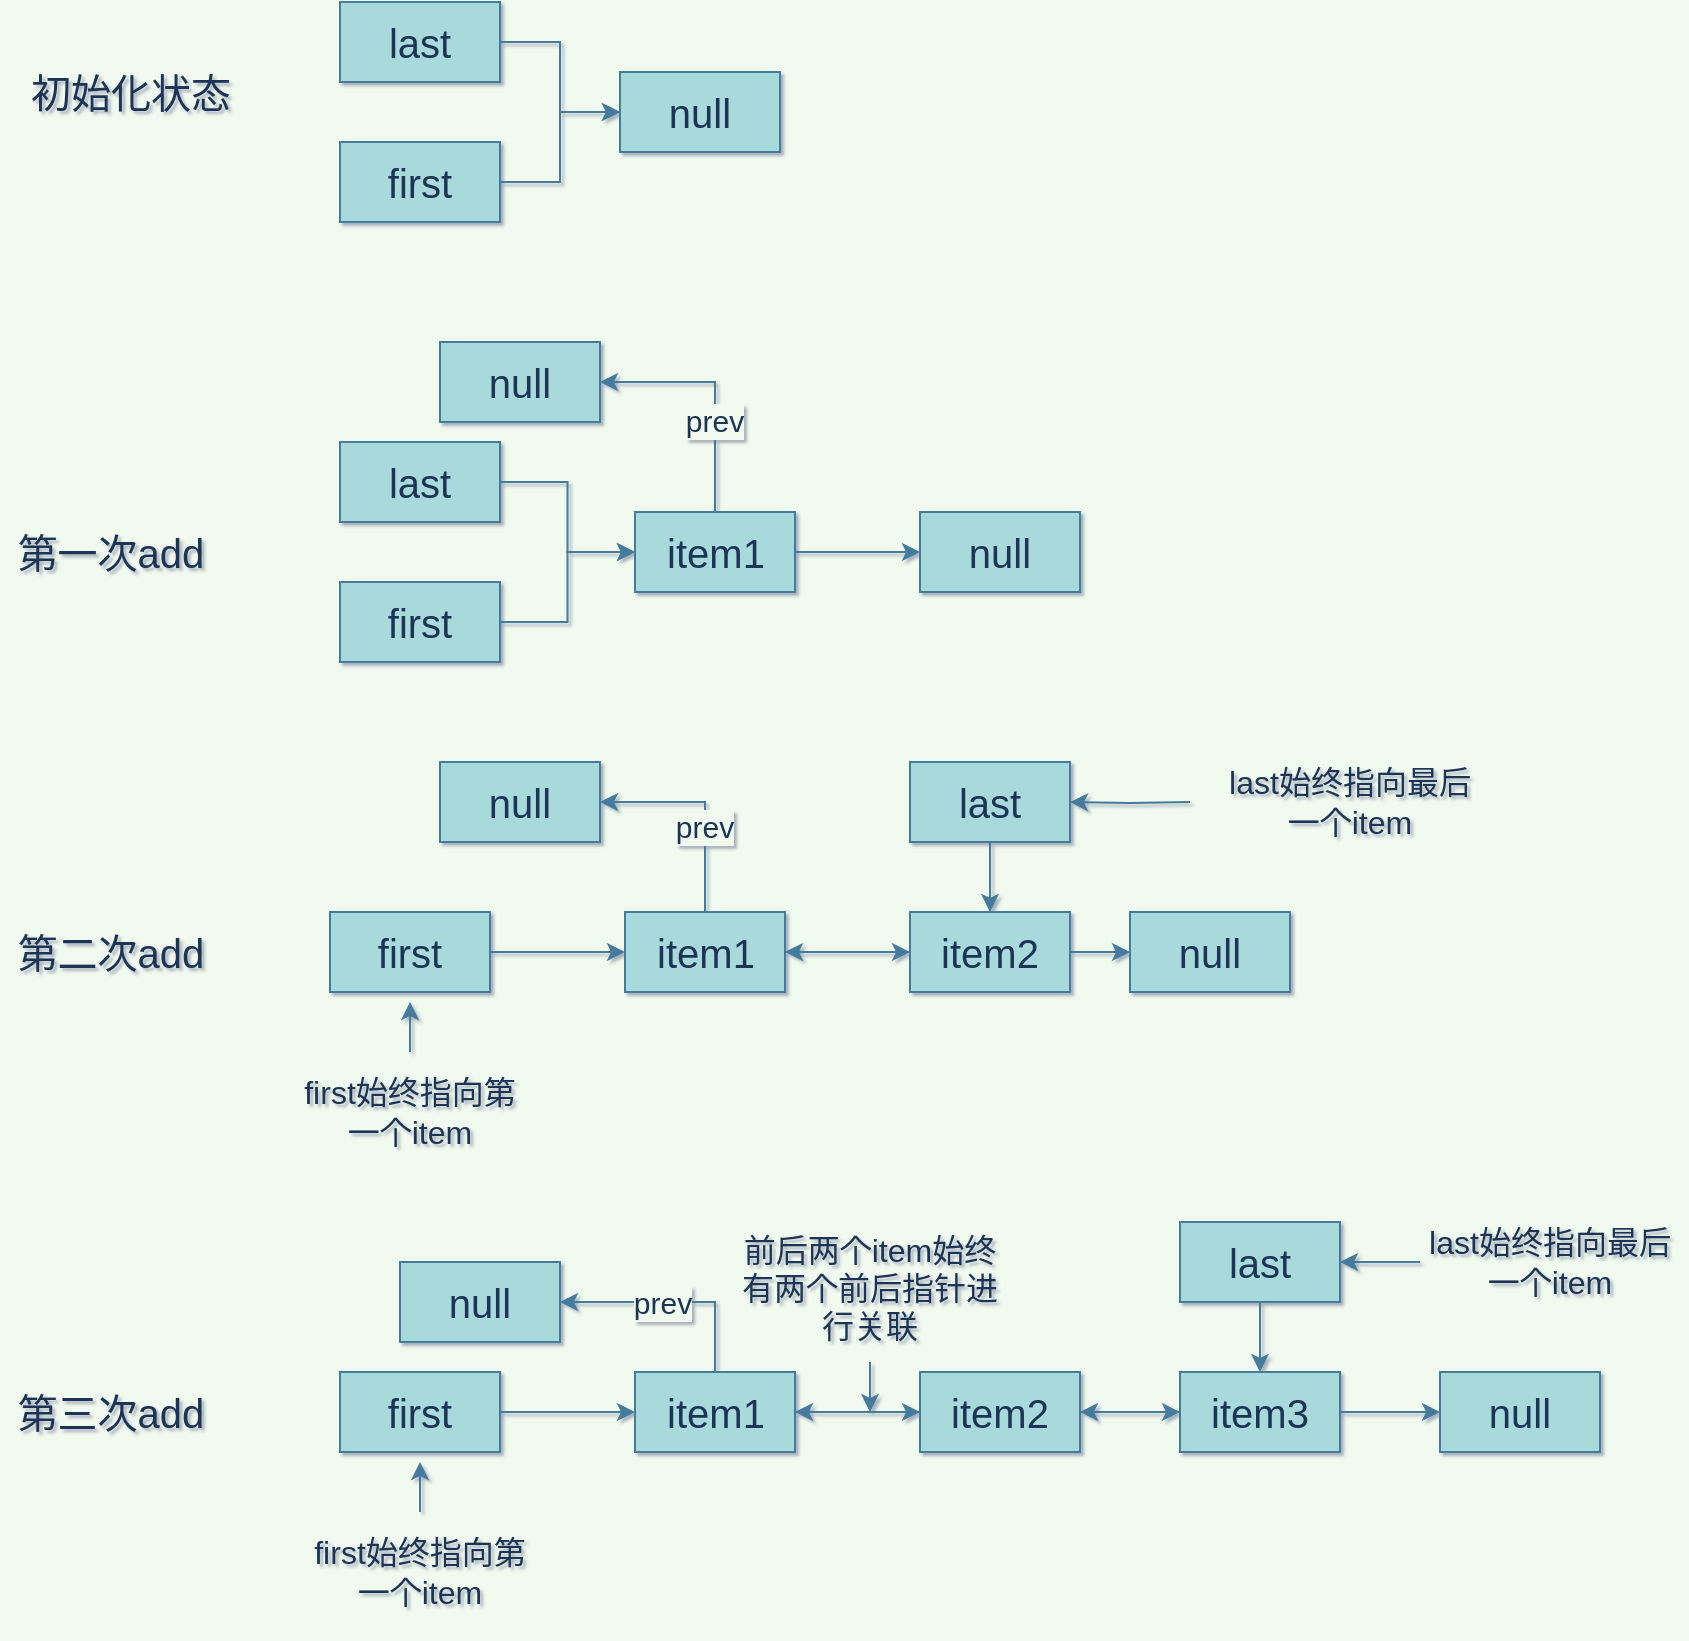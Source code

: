<mxfile version="14.8.3" type="github">
  <diagram id="LuEFq61cO-n1kXfEaJ6O" name="第 1 页">
    <mxGraphModel dx="314" dy="759" grid="1" gridSize="10" guides="0" tooltips="1" connect="1" arrows="1" fold="1" page="1" pageScale="1" pageWidth="1169" pageHeight="827" background="#F1FAEE" math="0" shadow="1">
      <root>
        <mxCell id="0" />
        <mxCell id="1" parent="0" />
        <mxCell id="Yoqt3DE9C4BGM61HBSXO-6" value="" style="edgeStyle=orthogonalEdgeStyle;rounded=0;orthogonalLoop=1;jettySize=auto;html=1;fontSize=20;labelBackgroundColor=#F1FAEE;strokeColor=#457B9D;fontColor=#1D3557;" parent="1" source="2dosrsQ8BAb8n0f18XwJ-1" target="Yoqt3DE9C4BGM61HBSXO-5" edge="1">
          <mxGeometry relative="1" as="geometry" />
        </mxCell>
        <mxCell id="2dosrsQ8BAb8n0f18XwJ-1" value="&lt;span style=&quot;font-size: 20px;&quot;&gt;last&lt;/span&gt;" style="rounded=0;whiteSpace=wrap;html=1;fontSize=20;fontStyle=0;fillColor=#A8DADC;strokeColor=#457B9D;fontColor=#1D3557;" parent="1" vertex="1">
          <mxGeometry x="1880" y="40" width="80" height="40" as="geometry" />
        </mxCell>
        <mxCell id="Yoqt3DE9C4BGM61HBSXO-20" value="" style="edgeStyle=orthogonalEdgeStyle;rounded=0;orthogonalLoop=1;jettySize=auto;html=1;fontSize=20;labelBackgroundColor=#F1FAEE;strokeColor=#457B9D;fontColor=#1D3557;" parent="1" source="Yoqt3DE9C4BGM61HBSXO-1" target="Yoqt3DE9C4BGM61HBSXO-5" edge="1">
          <mxGeometry relative="1" as="geometry" />
        </mxCell>
        <mxCell id="Yoqt3DE9C4BGM61HBSXO-1" value="&lt;span style=&quot;font-size: 20px&quot;&gt;first&lt;/span&gt;" style="rounded=0;whiteSpace=wrap;html=1;fontSize=20;fontStyle=0;fillColor=#A8DADC;strokeColor=#457B9D;fontColor=#1D3557;" parent="1" vertex="1">
          <mxGeometry x="1880" y="110" width="80" height="40" as="geometry" />
        </mxCell>
        <mxCell id="Yoqt3DE9C4BGM61HBSXO-5" value="null" style="whiteSpace=wrap;html=1;rounded=0;fontSize=20;fontStyle=0;fillColor=#A8DADC;strokeColor=#457B9D;fontColor=#1D3557;" parent="1" vertex="1">
          <mxGeometry x="2020" y="75" width="80" height="40" as="geometry" />
        </mxCell>
        <mxCell id="Yoqt3DE9C4BGM61HBSXO-9" value="" style="edgeStyle=orthogonalEdgeStyle;rounded=0;orthogonalLoop=1;jettySize=auto;html=1;fontSize=20;labelBackgroundColor=#F1FAEE;strokeColor=#457B9D;fontColor=#1D3557;" parent="1" source="Yoqt3DE9C4BGM61HBSXO-10" target="Yoqt3DE9C4BGM61HBSXO-14" edge="1">
          <mxGeometry relative="1" as="geometry" />
        </mxCell>
        <mxCell id="Yoqt3DE9C4BGM61HBSXO-10" value="&lt;span style=&quot;font-size: 20px;&quot;&gt;last&lt;/span&gt;" style="rounded=0;whiteSpace=wrap;html=1;fontSize=20;fontStyle=0;fillColor=#A8DADC;strokeColor=#457B9D;fontColor=#1D3557;" parent="1" vertex="1">
          <mxGeometry x="1880" y="260" width="80" height="40" as="geometry" />
        </mxCell>
        <mxCell id="Yoqt3DE9C4BGM61HBSXO-19" value="" style="edgeStyle=orthogonalEdgeStyle;rounded=0;orthogonalLoop=1;jettySize=auto;html=1;fontSize=20;labelBackgroundColor=#F1FAEE;strokeColor=#457B9D;fontColor=#1D3557;" parent="1" source="Yoqt3DE9C4BGM61HBSXO-12" target="Yoqt3DE9C4BGM61HBSXO-14" edge="1">
          <mxGeometry relative="1" as="geometry" />
        </mxCell>
        <mxCell id="Yoqt3DE9C4BGM61HBSXO-12" value="&lt;span style=&quot;font-size: 20px&quot;&gt;first&lt;/span&gt;" style="rounded=0;whiteSpace=wrap;html=1;fontSize=20;fontStyle=0;fillColor=#A8DADC;strokeColor=#457B9D;fontColor=#1D3557;" parent="1" vertex="1">
          <mxGeometry x="1880" y="330" width="80" height="40" as="geometry" />
        </mxCell>
        <mxCell id="Yoqt3DE9C4BGM61HBSXO-18" value="" style="edgeStyle=orthogonalEdgeStyle;rounded=0;orthogonalLoop=1;jettySize=auto;html=1;fontSize=20;labelBackgroundColor=#F1FAEE;strokeColor=#457B9D;fontColor=#1D3557;" parent="1" source="Yoqt3DE9C4BGM61HBSXO-14" target="Yoqt3DE9C4BGM61HBSXO-16" edge="1">
          <mxGeometry relative="1" as="geometry" />
        </mxCell>
        <mxCell id="eI5mco8VpPCdoCaCS1dY-46" style="edgeStyle=orthogonalEdgeStyle;rounded=0;orthogonalLoop=1;jettySize=auto;html=1;exitX=0.5;exitY=0;exitDx=0;exitDy=0;entryX=1;entryY=0.5;entryDx=0;entryDy=0;fontSize=15;labelBackgroundColor=#F1FAEE;strokeColor=#457B9D;fontColor=#1D3557;" parent="1" source="Yoqt3DE9C4BGM61HBSXO-14" target="eI5mco8VpPCdoCaCS1dY-43" edge="1">
          <mxGeometry relative="1" as="geometry" />
        </mxCell>
        <mxCell id="eI5mco8VpPCdoCaCS1dY-47" value="prev" style="edgeLabel;html=1;align=center;verticalAlign=middle;resizable=0;points=[];fontSize=15;labelBackgroundColor=#F1FAEE;fontColor=#1D3557;" parent="eI5mco8VpPCdoCaCS1dY-46" vertex="1" connectable="0">
          <mxGeometry x="-0.242" y="1" relative="1" as="geometry">
            <mxPoint as="offset" />
          </mxGeometry>
        </mxCell>
        <mxCell id="Yoqt3DE9C4BGM61HBSXO-14" value="item1" style="whiteSpace=wrap;html=1;rounded=0;fontSize=20;fontStyle=0;fillColor=#A8DADC;strokeColor=#457B9D;fontColor=#1D3557;" parent="1" vertex="1">
          <mxGeometry x="2027.5" y="295" width="80" height="40" as="geometry" />
        </mxCell>
        <mxCell id="Yoqt3DE9C4BGM61HBSXO-16" value="null" style="rounded=0;whiteSpace=wrap;html=1;fontSize=20;fontStyle=0;fillColor=#A8DADC;strokeColor=#457B9D;fontColor=#1D3557;" parent="1" vertex="1">
          <mxGeometry x="2170" y="295" width="80" height="40" as="geometry" />
        </mxCell>
        <mxCell id="eI5mco8VpPCdoCaCS1dY-1" value="" style="edgeStyle=orthogonalEdgeStyle;rounded=0;orthogonalLoop=1;jettySize=auto;html=1;fontSize=20;labelBackgroundColor=#F1FAEE;strokeColor=#457B9D;fontColor=#1D3557;" parent="1" source="eI5mco8VpPCdoCaCS1dY-2" target="eI5mco8VpPCdoCaCS1dY-10" edge="1">
          <mxGeometry relative="1" as="geometry" />
        </mxCell>
        <mxCell id="eI5mco8VpPCdoCaCS1dY-2" value="&lt;span style=&quot;font-size: 20px;&quot;&gt;last&lt;/span&gt;" style="rounded=0;whiteSpace=wrap;html=1;fontSize=20;fontStyle=0;fillColor=#A8DADC;strokeColor=#457B9D;fontColor=#1D3557;" parent="1" vertex="1">
          <mxGeometry x="2165" y="420" width="80" height="40" as="geometry" />
        </mxCell>
        <mxCell id="eI5mco8VpPCdoCaCS1dY-3" value="" style="edgeStyle=orthogonalEdgeStyle;rounded=0;orthogonalLoop=1;jettySize=auto;html=1;fontSize=20;labelBackgroundColor=#F1FAEE;strokeColor=#457B9D;fontColor=#1D3557;" parent="1" source="eI5mco8VpPCdoCaCS1dY-4" target="eI5mco8VpPCdoCaCS1dY-7" edge="1">
          <mxGeometry relative="1" as="geometry" />
        </mxCell>
        <mxCell id="eI5mco8VpPCdoCaCS1dY-4" value="&lt;span style=&quot;font-size: 20px&quot;&gt;first&lt;/span&gt;" style="rounded=0;whiteSpace=wrap;html=1;fontSize=20;fontStyle=0;fillColor=#A8DADC;strokeColor=#457B9D;fontColor=#1D3557;" parent="1" vertex="1">
          <mxGeometry x="1875" y="495" width="80" height="40" as="geometry" />
        </mxCell>
        <mxCell id="eI5mco8VpPCdoCaCS1dY-5" value="第二次add" style="text;html=1;align=center;verticalAlign=middle;resizable=0;points=[];autosize=1;strokeColor=none;fontSize=20;fontColor=#1D3557;" parent="1" vertex="1">
          <mxGeometry x="1710" y="500" width="110" height="30" as="geometry" />
        </mxCell>
        <mxCell id="eI5mco8VpPCdoCaCS1dY-6" value="" style="edgeStyle=orthogonalEdgeStyle;rounded=0;orthogonalLoop=1;jettySize=auto;html=1;fontSize=20;labelBackgroundColor=#F1FAEE;strokeColor=#457B9D;fontColor=#1D3557;" parent="1" source="eI5mco8VpPCdoCaCS1dY-7" edge="1">
          <mxGeometry relative="1" as="geometry">
            <mxPoint x="2165" y="515" as="targetPoint" />
          </mxGeometry>
        </mxCell>
        <mxCell id="eI5mco8VpPCdoCaCS1dY-63" style="edgeStyle=orthogonalEdgeStyle;rounded=0;orthogonalLoop=1;jettySize=auto;html=1;exitX=0.5;exitY=0;exitDx=0;exitDy=0;entryX=1;entryY=0.5;entryDx=0;entryDy=0;labelBackgroundColor=#F1FAEE;strokeColor=#457B9D;fontColor=#1D3557;" parent="1" source="eI5mco8VpPCdoCaCS1dY-7" target="eI5mco8VpPCdoCaCS1dY-62" edge="1">
          <mxGeometry relative="1" as="geometry" />
        </mxCell>
        <mxCell id="eI5mco8VpPCdoCaCS1dY-64" value="prev" style="edgeLabel;html=1;align=center;verticalAlign=middle;resizable=0;points=[];fontSize=15;labelBackgroundColor=#F1FAEE;fontColor=#1D3557;" parent="eI5mco8VpPCdoCaCS1dY-63" vertex="1" connectable="0">
          <mxGeometry x="-0.193" y="1" relative="1" as="geometry">
            <mxPoint as="offset" />
          </mxGeometry>
        </mxCell>
        <mxCell id="eI5mco8VpPCdoCaCS1dY-7" value="item1" style="whiteSpace=wrap;html=1;rounded=0;fontSize=20;fontStyle=0;fillColor=#A8DADC;strokeColor=#457B9D;fontColor=#1D3557;" parent="1" vertex="1">
          <mxGeometry x="2022.5" y="495" width="80" height="40" as="geometry" />
        </mxCell>
        <mxCell id="eI5mco8VpPCdoCaCS1dY-8" value="" style="edgeStyle=orthogonalEdgeStyle;rounded=0;orthogonalLoop=1;jettySize=auto;html=1;fontSize=20;labelBackgroundColor=#F1FAEE;strokeColor=#457B9D;fontColor=#1D3557;" parent="1" source="eI5mco8VpPCdoCaCS1dY-10" target="eI5mco8VpPCdoCaCS1dY-7" edge="1">
          <mxGeometry relative="1" as="geometry" />
        </mxCell>
        <mxCell id="eI5mco8VpPCdoCaCS1dY-9" value="" style="edgeStyle=orthogonalEdgeStyle;rounded=0;orthogonalLoop=1;jettySize=auto;html=1;fontSize=20;labelBackgroundColor=#F1FAEE;strokeColor=#457B9D;fontColor=#1D3557;" parent="1" source="eI5mco8VpPCdoCaCS1dY-10" target="eI5mco8VpPCdoCaCS1dY-11" edge="1">
          <mxGeometry relative="1" as="geometry" />
        </mxCell>
        <mxCell id="eI5mco8VpPCdoCaCS1dY-10" value="item2" style="whiteSpace=wrap;html=1;rounded=0;fontSize=20;fontStyle=0;fillColor=#A8DADC;strokeColor=#457B9D;fontColor=#1D3557;" parent="1" vertex="1">
          <mxGeometry x="2165" y="495" width="80" height="40" as="geometry" />
        </mxCell>
        <mxCell id="eI5mco8VpPCdoCaCS1dY-11" value="null" style="rounded=0;whiteSpace=wrap;html=1;fontSize=20;fontStyle=0;fillColor=#A8DADC;strokeColor=#457B9D;fontColor=#1D3557;" parent="1" vertex="1">
          <mxGeometry x="2275" y="495" width="80" height="40" as="geometry" />
        </mxCell>
        <mxCell id="eI5mco8VpPCdoCaCS1dY-12" value="" style="edgeStyle=orthogonalEdgeStyle;rounded=0;orthogonalLoop=1;jettySize=auto;html=1;labelBackgroundColor=#F1FAEE;strokeColor=#457B9D;fontColor=#1D3557;" parent="1" target="eI5mco8VpPCdoCaCS1dY-2" edge="1">
          <mxGeometry relative="1" as="geometry">
            <mxPoint x="2305" y="440" as="sourcePoint" />
          </mxGeometry>
        </mxCell>
        <mxCell id="eI5mco8VpPCdoCaCS1dY-13" value="&lt;font style=&quot;font-size: 16px&quot;&gt;last始终指向最后一个item&lt;/font&gt;" style="text;html=1;strokeColor=none;fillColor=none;align=center;verticalAlign=middle;whiteSpace=wrap;rounded=0;fontColor=#1D3557;" parent="1" vertex="1">
          <mxGeometry x="2320" y="410" width="130" height="60" as="geometry" />
        </mxCell>
        <mxCell id="eI5mco8VpPCdoCaCS1dY-14" style="edgeStyle=orthogonalEdgeStyle;rounded=0;orthogonalLoop=1;jettySize=auto;html=1;exitX=0.5;exitY=0;exitDx=0;exitDy=0;labelBackgroundColor=#F1FAEE;strokeColor=#457B9D;fontColor=#1D3557;" parent="1" source="eI5mco8VpPCdoCaCS1dY-15" edge="1">
          <mxGeometry relative="1" as="geometry">
            <mxPoint x="1915" y="540" as="targetPoint" />
          </mxGeometry>
        </mxCell>
        <mxCell id="eI5mco8VpPCdoCaCS1dY-15" value="&lt;font style=&quot;font-size: 16px&quot;&gt;first始终指向第&lt;br&gt;一个item&lt;/font&gt;" style="text;html=1;strokeColor=none;fillColor=none;align=center;verticalAlign=middle;whiteSpace=wrap;rounded=0;fontColor=#1D3557;" parent="1" vertex="1">
          <mxGeometry x="1850" y="565" width="130" height="60" as="geometry" />
        </mxCell>
        <mxCell id="eI5mco8VpPCdoCaCS1dY-16" value="" style="edgeStyle=orthogonalEdgeStyle;rounded=0;orthogonalLoop=1;jettySize=auto;html=1;fontSize=20;entryX=0.5;entryY=0;entryDx=0;entryDy=0;labelBackgroundColor=#F1FAEE;strokeColor=#457B9D;fontColor=#1D3557;" parent="1" source="eI5mco8VpPCdoCaCS1dY-17" target="eI5mco8VpPCdoCaCS1dY-28" edge="1">
          <mxGeometry relative="1" as="geometry" />
        </mxCell>
        <mxCell id="eI5mco8VpPCdoCaCS1dY-17" value="&lt;span style=&quot;font-size: 20px;&quot;&gt;last&lt;/span&gt;" style="rounded=0;whiteSpace=wrap;html=1;fontSize=20;fontStyle=0;fillColor=#A8DADC;strokeColor=#457B9D;fontColor=#1D3557;" parent="1" vertex="1">
          <mxGeometry x="2300" y="650" width="80" height="40" as="geometry" />
        </mxCell>
        <mxCell id="eI5mco8VpPCdoCaCS1dY-18" value="" style="edgeStyle=orthogonalEdgeStyle;rounded=0;orthogonalLoop=1;jettySize=auto;html=1;fontSize=20;labelBackgroundColor=#F1FAEE;strokeColor=#457B9D;fontColor=#1D3557;" parent="1" source="eI5mco8VpPCdoCaCS1dY-19" target="eI5mco8VpPCdoCaCS1dY-22" edge="1">
          <mxGeometry relative="1" as="geometry" />
        </mxCell>
        <mxCell id="eI5mco8VpPCdoCaCS1dY-19" value="&lt;span style=&quot;font-size: 20px&quot;&gt;first&lt;/span&gt;" style="rounded=0;whiteSpace=wrap;html=1;fontSize=20;fontStyle=0;fillColor=#A8DADC;strokeColor=#457B9D;fontColor=#1D3557;" parent="1" vertex="1">
          <mxGeometry x="1880" y="725" width="80" height="40" as="geometry" />
        </mxCell>
        <mxCell id="eI5mco8VpPCdoCaCS1dY-20" value="第三次add" style="text;html=1;align=center;verticalAlign=middle;resizable=0;points=[];autosize=1;strokeColor=none;fontSize=20;fontColor=#1D3557;" parent="1" vertex="1">
          <mxGeometry x="1710" y="730" width="110" height="30" as="geometry" />
        </mxCell>
        <mxCell id="eI5mco8VpPCdoCaCS1dY-21" value="" style="edgeStyle=orthogonalEdgeStyle;rounded=0;orthogonalLoop=1;jettySize=auto;html=1;fontSize=20;labelBackgroundColor=#F1FAEE;strokeColor=#457B9D;fontColor=#1D3557;" parent="1" source="eI5mco8VpPCdoCaCS1dY-22" edge="1">
          <mxGeometry relative="1" as="geometry">
            <mxPoint x="2170" y="745" as="targetPoint" />
          </mxGeometry>
        </mxCell>
        <mxCell id="eI5mco8VpPCdoCaCS1dY-40" style="edgeStyle=orthogonalEdgeStyle;rounded=0;orthogonalLoop=1;jettySize=auto;html=1;exitX=0.5;exitY=0;exitDx=0;exitDy=0;entryX=1;entryY=0.5;entryDx=0;entryDy=0;labelBackgroundColor=#F1FAEE;strokeColor=#457B9D;fontColor=#1D3557;" parent="1" source="eI5mco8VpPCdoCaCS1dY-22" target="eI5mco8VpPCdoCaCS1dY-37" edge="1">
          <mxGeometry relative="1" as="geometry" />
        </mxCell>
        <mxCell id="eI5mco8VpPCdoCaCS1dY-41" value="prev" style="edgeLabel;html=1;align=center;verticalAlign=middle;resizable=0;points=[];fontSize=15;labelBackgroundColor=#F1FAEE;fontColor=#1D3557;" parent="eI5mco8VpPCdoCaCS1dY-40" vertex="1" connectable="0">
          <mxGeometry x="0.673" relative="1" as="geometry">
            <mxPoint x="32" as="offset" />
          </mxGeometry>
        </mxCell>
        <mxCell id="eI5mco8VpPCdoCaCS1dY-22" value="item1" style="whiteSpace=wrap;html=1;rounded=0;fontSize=20;fontStyle=0;fillColor=#A8DADC;strokeColor=#457B9D;fontColor=#1D3557;" parent="1" vertex="1">
          <mxGeometry x="2027.5" y="725" width="80" height="40" as="geometry" />
        </mxCell>
        <mxCell id="eI5mco8VpPCdoCaCS1dY-23" value="" style="edgeStyle=orthogonalEdgeStyle;rounded=0;orthogonalLoop=1;jettySize=auto;html=1;fontSize=20;labelBackgroundColor=#F1FAEE;strokeColor=#457B9D;fontColor=#1D3557;" parent="1" source="eI5mco8VpPCdoCaCS1dY-25" target="eI5mco8VpPCdoCaCS1dY-22" edge="1">
          <mxGeometry relative="1" as="geometry" />
        </mxCell>
        <mxCell id="eI5mco8VpPCdoCaCS1dY-24" value="" style="edgeStyle=orthogonalEdgeStyle;rounded=0;orthogonalLoop=1;jettySize=auto;html=1;fontSize=20;labelBackgroundColor=#F1FAEE;strokeColor=#457B9D;fontColor=#1D3557;" parent="1" source="eI5mco8VpPCdoCaCS1dY-25" target="eI5mco8VpPCdoCaCS1dY-28" edge="1">
          <mxGeometry relative="1" as="geometry" />
        </mxCell>
        <mxCell id="eI5mco8VpPCdoCaCS1dY-25" value="item2" style="whiteSpace=wrap;html=1;rounded=0;fontSize=20;fontStyle=0;fillColor=#A8DADC;strokeColor=#457B9D;fontColor=#1D3557;" parent="1" vertex="1">
          <mxGeometry x="2170" y="725" width="80" height="40" as="geometry" />
        </mxCell>
        <mxCell id="eI5mco8VpPCdoCaCS1dY-26" style="edgeStyle=orthogonalEdgeStyle;rounded=0;orthogonalLoop=1;jettySize=auto;html=1;entryX=1;entryY=0.5;entryDx=0;entryDy=0;labelBackgroundColor=#F1FAEE;strokeColor=#457B9D;fontColor=#1D3557;" parent="1" source="eI5mco8VpPCdoCaCS1dY-28" target="eI5mco8VpPCdoCaCS1dY-25" edge="1">
          <mxGeometry relative="1" as="geometry" />
        </mxCell>
        <mxCell id="eI5mco8VpPCdoCaCS1dY-27" style="edgeStyle=orthogonalEdgeStyle;rounded=0;orthogonalLoop=1;jettySize=auto;html=1;exitX=1;exitY=0.5;exitDx=0;exitDy=0;entryX=0;entryY=0.5;entryDx=0;entryDy=0;labelBackgroundColor=#F1FAEE;strokeColor=#457B9D;fontColor=#1D3557;" parent="1" source="eI5mco8VpPCdoCaCS1dY-28" target="eI5mco8VpPCdoCaCS1dY-32" edge="1">
          <mxGeometry relative="1" as="geometry" />
        </mxCell>
        <mxCell id="eI5mco8VpPCdoCaCS1dY-28" value="item3" style="rounded=0;whiteSpace=wrap;html=1;fontSize=20;fontStyle=0;fillColor=#A8DADC;strokeColor=#457B9D;fontColor=#1D3557;" parent="1" vertex="1">
          <mxGeometry x="2300" y="725" width="80" height="40" as="geometry" />
        </mxCell>
        <mxCell id="eI5mco8VpPCdoCaCS1dY-29" style="edgeStyle=orthogonalEdgeStyle;rounded=0;orthogonalLoop=1;jettySize=auto;html=1;exitX=0.5;exitY=0;exitDx=0;exitDy=0;labelBackgroundColor=#F1FAEE;strokeColor=#457B9D;fontColor=#1D3557;" parent="1" edge="1">
          <mxGeometry relative="1" as="geometry">
            <mxPoint x="1920" y="770" as="targetPoint" />
            <mxPoint x="1920" y="795" as="sourcePoint" />
          </mxGeometry>
        </mxCell>
        <mxCell id="eI5mco8VpPCdoCaCS1dY-30" style="edgeStyle=orthogonalEdgeStyle;rounded=0;orthogonalLoop=1;jettySize=auto;html=1;exitX=0;exitY=0.5;exitDx=0;exitDy=0;entryX=1;entryY=0.5;entryDx=0;entryDy=0;labelBackgroundColor=#F1FAEE;strokeColor=#457B9D;fontColor=#1D3557;" parent="1" source="eI5mco8VpPCdoCaCS1dY-31" target="eI5mco8VpPCdoCaCS1dY-17" edge="1">
          <mxGeometry relative="1" as="geometry" />
        </mxCell>
        <mxCell id="eI5mco8VpPCdoCaCS1dY-31" value="&lt;font style=&quot;font-size: 16px&quot;&gt;last始终指向最后一个item&lt;/font&gt;" style="text;html=1;strokeColor=none;fillColor=none;align=center;verticalAlign=middle;whiteSpace=wrap;rounded=0;fontColor=#1D3557;" parent="1" vertex="1">
          <mxGeometry x="2420" y="640" width="130" height="60" as="geometry" />
        </mxCell>
        <mxCell id="eI5mco8VpPCdoCaCS1dY-32" value="null" style="rounded=0;whiteSpace=wrap;html=1;fontSize=20;fontStyle=0;fillColor=#A8DADC;strokeColor=#457B9D;fontColor=#1D3557;" parent="1" vertex="1">
          <mxGeometry x="2430" y="725" width="80" height="40" as="geometry" />
        </mxCell>
        <mxCell id="eI5mco8VpPCdoCaCS1dY-33" style="edgeStyle=orthogonalEdgeStyle;rounded=0;orthogonalLoop=1;jettySize=auto;html=1;exitX=0.5;exitY=1;exitDx=0;exitDy=0;labelBackgroundColor=#F1FAEE;strokeColor=#457B9D;fontColor=#1D3557;" parent="1" source="eI5mco8VpPCdoCaCS1dY-34" edge="1">
          <mxGeometry relative="1" as="geometry">
            <mxPoint x="2145" y="745" as="targetPoint" />
          </mxGeometry>
        </mxCell>
        <mxCell id="eI5mco8VpPCdoCaCS1dY-34" value="&lt;span style=&quot;font-size: 16px&quot;&gt;前后两个item始终有两个前后指针进行关联&lt;/span&gt;" style="text;html=1;strokeColor=none;fillColor=none;align=center;verticalAlign=middle;whiteSpace=wrap;rounded=0;fontColor=#1D3557;" parent="1" vertex="1">
          <mxGeometry x="2080" y="645" width="130" height="75" as="geometry" />
        </mxCell>
        <mxCell id="eI5mco8VpPCdoCaCS1dY-35" value="&lt;font style=&quot;font-size: 16px&quot;&gt;first始终指向第&lt;br&gt;一个item&lt;/font&gt;" style="text;html=1;strokeColor=none;fillColor=none;align=center;verticalAlign=middle;whiteSpace=wrap;rounded=0;fontColor=#1D3557;" parent="1" vertex="1">
          <mxGeometry x="1855" y="795" width="130" height="60" as="geometry" />
        </mxCell>
        <mxCell id="eI5mco8VpPCdoCaCS1dY-37" value="null" style="rounded=0;whiteSpace=wrap;html=1;fontSize=20;fontStyle=0;fillColor=#A8DADC;strokeColor=#457B9D;fontColor=#1D3557;" parent="1" vertex="1">
          <mxGeometry x="1910" y="670" width="80" height="40" as="geometry" />
        </mxCell>
        <mxCell id="eI5mco8VpPCdoCaCS1dY-43" value="null" style="rounded=0;whiteSpace=wrap;html=1;fontSize=20;fontStyle=0;fillColor=#A8DADC;strokeColor=#457B9D;fontColor=#1D3557;" parent="1" vertex="1">
          <mxGeometry x="1930" y="210" width="80" height="40" as="geometry" />
        </mxCell>
        <mxCell id="eI5mco8VpPCdoCaCS1dY-62" value="null" style="rounded=0;whiteSpace=wrap;html=1;fontSize=20;fontStyle=0;fillColor=#A8DADC;strokeColor=#457B9D;fontColor=#1D3557;" parent="1" vertex="1">
          <mxGeometry x="1930" y="420" width="80" height="40" as="geometry" />
        </mxCell>
        <mxCell id="eI5mco8VpPCdoCaCS1dY-66" value="第一次add" style="text;html=1;align=center;verticalAlign=middle;resizable=0;points=[];autosize=1;strokeColor=none;fontSize=20;fontColor=#1D3557;" parent="1" vertex="1">
          <mxGeometry x="1710" y="300" width="110" height="30" as="geometry" />
        </mxCell>
        <mxCell id="6EuOwFI7Qhh9AZh4BOiP-1" value="初始化状态" style="text;html=1;align=center;verticalAlign=middle;resizable=0;points=[];autosize=1;strokeColor=none;fontSize=20;fontColor=#1D3557;" vertex="1" parent="1">
          <mxGeometry x="1715" y="70" width="120" height="30" as="geometry" />
        </mxCell>
      </root>
    </mxGraphModel>
  </diagram>
</mxfile>
